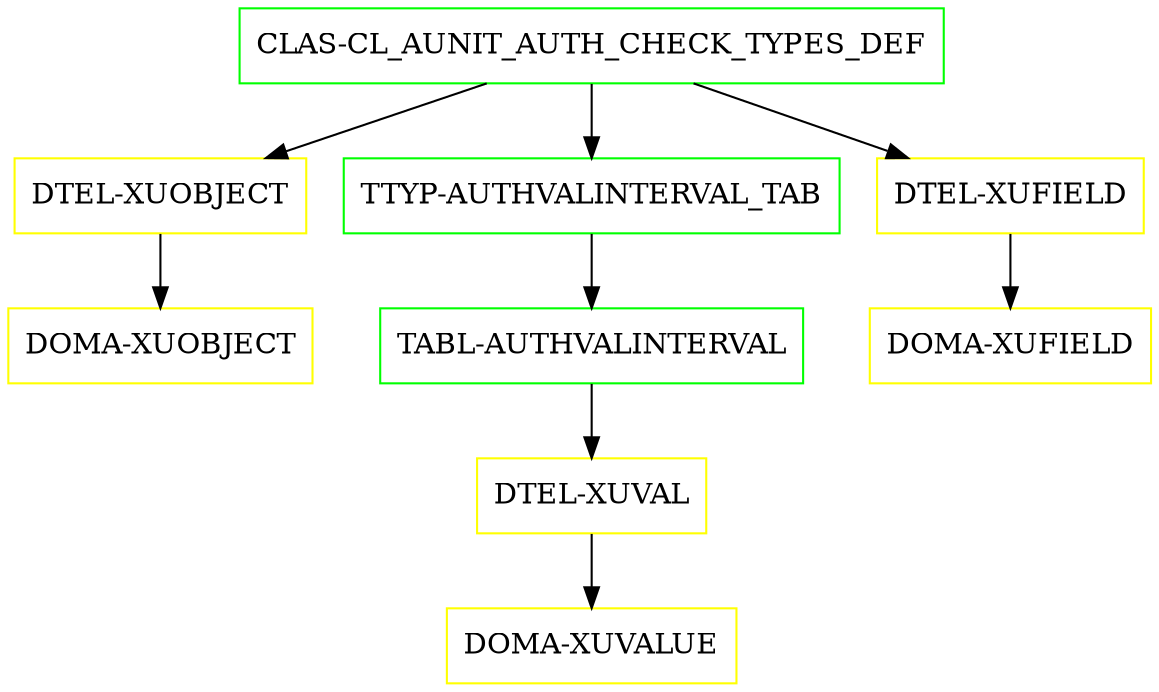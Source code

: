 digraph G {
  "CLAS-CL_AUNIT_AUTH_CHECK_TYPES_DEF" [shape=box,color=green];
  "DTEL-XUOBJECT" [shape=box,color=yellow,URL="./DTEL_XUOBJECT.html"];
  "DOMA-XUOBJECT" [shape=box,color=yellow,URL="./DOMA_XUOBJECT.html"];
  "TTYP-AUTHVALINTERVAL_TAB" [shape=box,color=green,URL="./TTYP_AUTHVALINTERVAL_TAB.html"];
  "TABL-AUTHVALINTERVAL" [shape=box,color=green,URL="./TABL_AUTHVALINTERVAL.html"];
  "DTEL-XUVAL" [shape=box,color=yellow,URL="./DTEL_XUVAL.html"];
  "DOMA-XUVALUE" [shape=box,color=yellow,URL="./DOMA_XUVALUE.html"];
  "DTEL-XUFIELD" [shape=box,color=yellow,URL="./DTEL_XUFIELD.html"];
  "DOMA-XUFIELD" [shape=box,color=yellow,URL="./DOMA_XUFIELD.html"];
  "CLAS-CL_AUNIT_AUTH_CHECK_TYPES_DEF" -> "DTEL-XUFIELD";
  "CLAS-CL_AUNIT_AUTH_CHECK_TYPES_DEF" -> "TTYP-AUTHVALINTERVAL_TAB";
  "CLAS-CL_AUNIT_AUTH_CHECK_TYPES_DEF" -> "DTEL-XUOBJECT";
  "DTEL-XUOBJECT" -> "DOMA-XUOBJECT";
  "TTYP-AUTHVALINTERVAL_TAB" -> "TABL-AUTHVALINTERVAL";
  "TABL-AUTHVALINTERVAL" -> "DTEL-XUVAL";
  "DTEL-XUVAL" -> "DOMA-XUVALUE";
  "DTEL-XUFIELD" -> "DOMA-XUFIELD";
}
